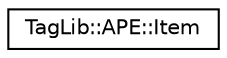 digraph "Graphical Class Hierarchy"
{
  edge [fontname="Helvetica",fontsize="10",labelfontname="Helvetica",labelfontsize="10"];
  node [fontname="Helvetica",fontsize="10",shape=record];
  rankdir="LR";
  Node1 [label="TagLib::APE::Item",height=0.2,width=0.4,color="black", fillcolor="white", style="filled",URL="$class_tag_lib_1_1_a_p_e_1_1_item.html",tooltip="An implementation of APE-items. "];
}
